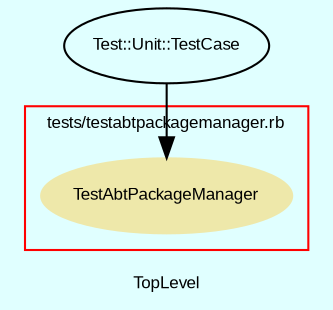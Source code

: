 digraph TopLevel {
    compound = true
    bgcolor = lightcyan1
    fontname = Arial
    fontsize = 8
    label = "TopLevel"
    node [
        fontname = Arial,
        fontsize = 8,
        color = black
    ]

    subgraph cluster_14 {
        fontname = Arial
        color = red
        label = "tests/testabtpackagemanager.rb"
        TestAbtPackageManager [
            fontcolor = black,
            URL = "classes/TestAbtPackageManager.html",
            shape = ellipse,
            color = palegoldenrod,
            style = filled,
            label = "TestAbtPackageManager"
        ]

    }

    Test__Unit__TestCase [
        URL = "classes/Test/Unit/TestCase.html",
        label = "Test::Unit::TestCase"
    ]

    Test__Unit__TestCase -> TestAbtPackageManager [

    ]

}

